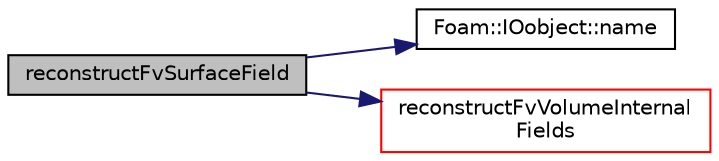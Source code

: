 digraph "reconstructFvSurfaceField"
{
  bgcolor="transparent";
  edge [fontname="Helvetica",fontsize="10",labelfontname="Helvetica",labelfontsize="10"];
  node [fontname="Helvetica",fontsize="10",shape=record];
  rankdir="LR";
  Node1430 [label="reconstructFvSurfaceField",height=0.2,width=0.4,color="black", fillcolor="grey75", style="filled", fontcolor="black"];
  Node1430 -> Node1431 [color="midnightblue",fontsize="10",style="solid",fontname="Helvetica"];
  Node1431 [label="Foam::IOobject::name",height=0.2,width=0.4,color="black",URL="$a27249.html#acc80e00a8ac919288fb55bd14cc88bf6",tooltip="Return name. "];
  Node1430 -> Node1432 [color="midnightblue",fontsize="10",style="solid",fontname="Helvetica"];
  Node1432 [label="reconstructFvVolumeInternal\lFields",height=0.2,width=0.4,color="red",URL="$a29997.html#a56b0a335258f4da54a984dc25ef10e89",tooltip="Read, reconstruct and write all/selected volume internal fields. "];
}
